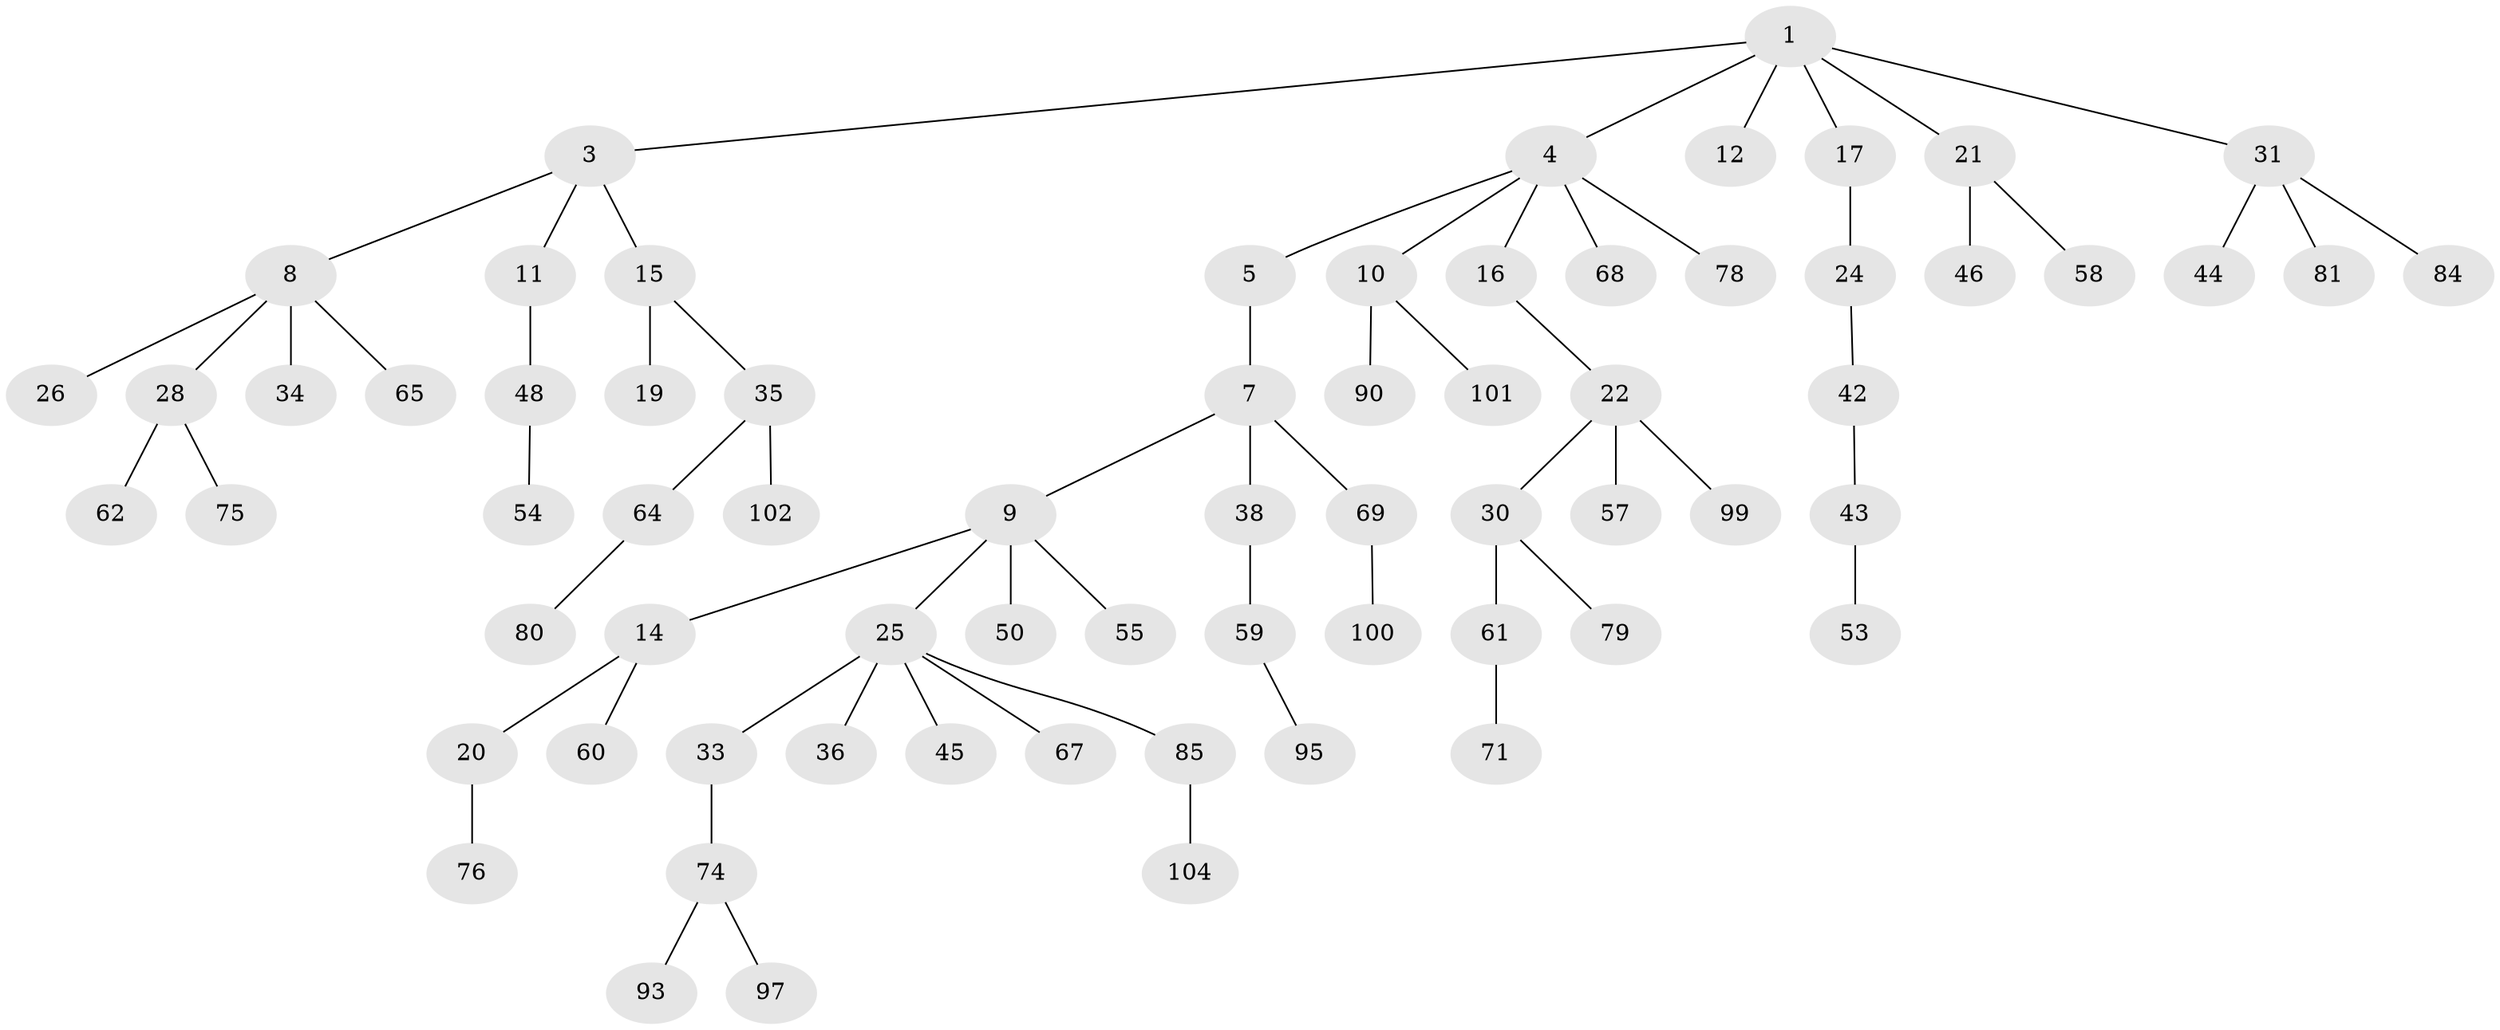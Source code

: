 // Generated by graph-tools (version 1.1) at 2025/24/03/03/25 07:24:05]
// undirected, 69 vertices, 68 edges
graph export_dot {
graph [start="1"]
  node [color=gray90,style=filled];
  1 [super="+2"];
  3 [super="+6"];
  4 [super="+70"];
  5 [super="+88"];
  7 [super="+27"];
  8 [super="+23"];
  9 [super="+13"];
  10 [super="+72"];
  11;
  12;
  14 [super="+18"];
  15 [super="+63"];
  16;
  17 [super="+40"];
  19;
  20 [super="+77"];
  21 [super="+103"];
  22 [super="+29"];
  24 [super="+41"];
  25 [super="+32"];
  26 [super="+96"];
  28;
  30 [super="+39"];
  31 [super="+37"];
  33 [super="+49"];
  34;
  35 [super="+73"];
  36 [super="+56"];
  38 [super="+52"];
  42;
  43;
  44;
  45;
  46 [super="+47"];
  48 [super="+51"];
  50;
  53;
  54 [super="+82"];
  55;
  57 [super="+83"];
  58 [super="+66"];
  59;
  60;
  61;
  62 [super="+86"];
  64 [super="+94"];
  65;
  67 [super="+98"];
  68;
  69;
  71 [super="+92"];
  74 [super="+87"];
  75;
  76;
  78;
  79;
  80;
  81;
  84 [super="+91"];
  85 [super="+89"];
  90;
  93;
  95;
  97;
  99;
  100;
  101;
  102;
  104;
  1 -- 3;
  1 -- 4;
  1 -- 12;
  1 -- 31;
  1 -- 21;
  1 -- 17;
  3 -- 8;
  3 -- 11;
  3 -- 15;
  4 -- 5;
  4 -- 10;
  4 -- 16;
  4 -- 68;
  4 -- 78;
  5 -- 7;
  7 -- 9;
  7 -- 69;
  7 -- 38;
  8 -- 34;
  8 -- 65;
  8 -- 26;
  8 -- 28;
  9 -- 14;
  9 -- 50;
  9 -- 55;
  9 -- 25;
  10 -- 90;
  10 -- 101;
  11 -- 48;
  14 -- 20;
  14 -- 60;
  15 -- 19;
  15 -- 35;
  16 -- 22;
  17 -- 24;
  20 -- 76;
  21 -- 46;
  21 -- 58;
  22 -- 57;
  22 -- 99;
  22 -- 30;
  24 -- 42;
  25 -- 67;
  25 -- 33;
  25 -- 36;
  25 -- 85;
  25 -- 45;
  28 -- 62;
  28 -- 75;
  30 -- 61;
  30 -- 79;
  31 -- 81;
  31 -- 44;
  31 -- 84;
  33 -- 74;
  35 -- 64;
  35 -- 102;
  38 -- 59;
  42 -- 43;
  43 -- 53;
  48 -- 54;
  59 -- 95;
  61 -- 71;
  64 -- 80;
  69 -- 100;
  74 -- 97;
  74 -- 93;
  85 -- 104;
}
